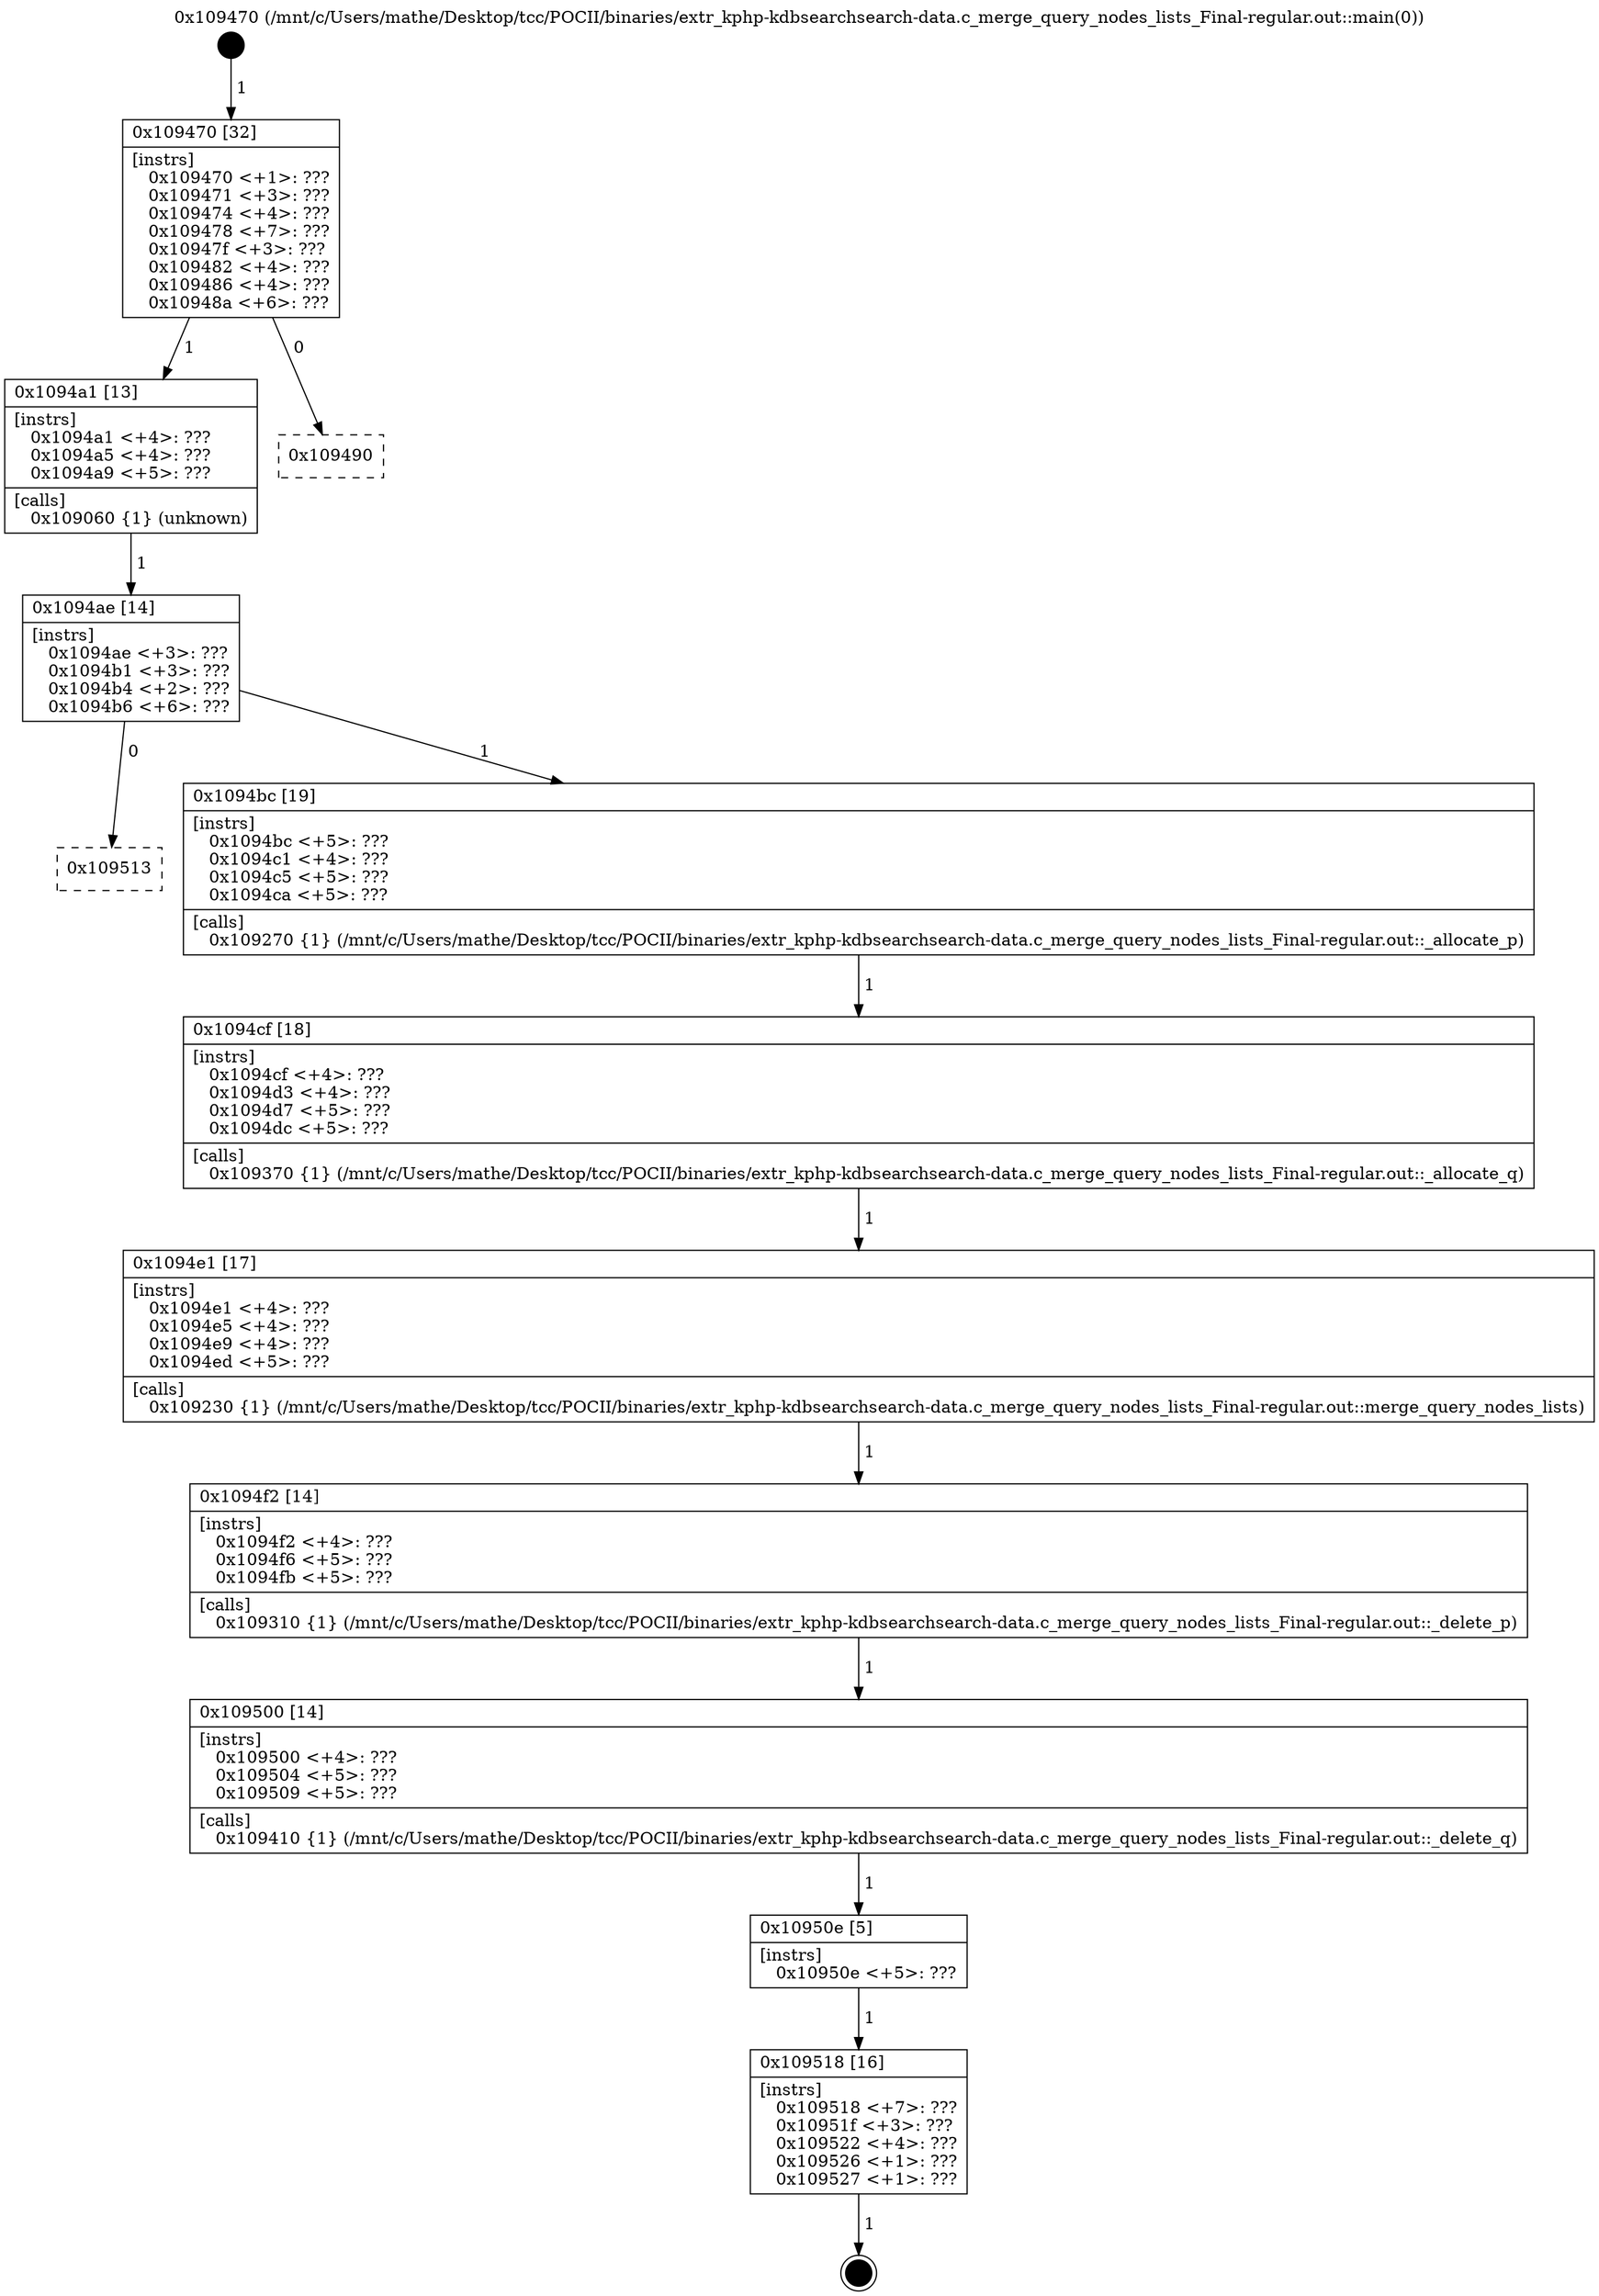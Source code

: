 digraph "0x109470" {
  label = "0x109470 (/mnt/c/Users/mathe/Desktop/tcc/POCII/binaries/extr_kphp-kdbsearchsearch-data.c_merge_query_nodes_lists_Final-regular.out::main(0))"
  labelloc = "t"
  node[shape=record]

  Entry [label="",width=0.3,height=0.3,shape=circle,fillcolor=black,style=filled]
  "0x109470" [label="{
     0x109470 [32]\l
     | [instrs]\l
     &nbsp;&nbsp;0x109470 \<+1\>: ???\l
     &nbsp;&nbsp;0x109471 \<+3\>: ???\l
     &nbsp;&nbsp;0x109474 \<+4\>: ???\l
     &nbsp;&nbsp;0x109478 \<+7\>: ???\l
     &nbsp;&nbsp;0x10947f \<+3\>: ???\l
     &nbsp;&nbsp;0x109482 \<+4\>: ???\l
     &nbsp;&nbsp;0x109486 \<+4\>: ???\l
     &nbsp;&nbsp;0x10948a \<+6\>: ???\l
  }"]
  "0x1094a1" [label="{
     0x1094a1 [13]\l
     | [instrs]\l
     &nbsp;&nbsp;0x1094a1 \<+4\>: ???\l
     &nbsp;&nbsp;0x1094a5 \<+4\>: ???\l
     &nbsp;&nbsp;0x1094a9 \<+5\>: ???\l
     | [calls]\l
     &nbsp;&nbsp;0x109060 \{1\} (unknown)\l
  }"]
  "0x109490" [label="{
     0x109490\l
  }", style=dashed]
  "0x1094ae" [label="{
     0x1094ae [14]\l
     | [instrs]\l
     &nbsp;&nbsp;0x1094ae \<+3\>: ???\l
     &nbsp;&nbsp;0x1094b1 \<+3\>: ???\l
     &nbsp;&nbsp;0x1094b4 \<+2\>: ???\l
     &nbsp;&nbsp;0x1094b6 \<+6\>: ???\l
  }"]
  "0x109513" [label="{
     0x109513\l
  }", style=dashed]
  "0x1094bc" [label="{
     0x1094bc [19]\l
     | [instrs]\l
     &nbsp;&nbsp;0x1094bc \<+5\>: ???\l
     &nbsp;&nbsp;0x1094c1 \<+4\>: ???\l
     &nbsp;&nbsp;0x1094c5 \<+5\>: ???\l
     &nbsp;&nbsp;0x1094ca \<+5\>: ???\l
     | [calls]\l
     &nbsp;&nbsp;0x109270 \{1\} (/mnt/c/Users/mathe/Desktop/tcc/POCII/binaries/extr_kphp-kdbsearchsearch-data.c_merge_query_nodes_lists_Final-regular.out::_allocate_p)\l
  }"]
  Exit [label="",width=0.3,height=0.3,shape=circle,fillcolor=black,style=filled,peripheries=2]
  "0x1094cf" [label="{
     0x1094cf [18]\l
     | [instrs]\l
     &nbsp;&nbsp;0x1094cf \<+4\>: ???\l
     &nbsp;&nbsp;0x1094d3 \<+4\>: ???\l
     &nbsp;&nbsp;0x1094d7 \<+5\>: ???\l
     &nbsp;&nbsp;0x1094dc \<+5\>: ???\l
     | [calls]\l
     &nbsp;&nbsp;0x109370 \{1\} (/mnt/c/Users/mathe/Desktop/tcc/POCII/binaries/extr_kphp-kdbsearchsearch-data.c_merge_query_nodes_lists_Final-regular.out::_allocate_q)\l
  }"]
  "0x1094e1" [label="{
     0x1094e1 [17]\l
     | [instrs]\l
     &nbsp;&nbsp;0x1094e1 \<+4\>: ???\l
     &nbsp;&nbsp;0x1094e5 \<+4\>: ???\l
     &nbsp;&nbsp;0x1094e9 \<+4\>: ???\l
     &nbsp;&nbsp;0x1094ed \<+5\>: ???\l
     | [calls]\l
     &nbsp;&nbsp;0x109230 \{1\} (/mnt/c/Users/mathe/Desktop/tcc/POCII/binaries/extr_kphp-kdbsearchsearch-data.c_merge_query_nodes_lists_Final-regular.out::merge_query_nodes_lists)\l
  }"]
  "0x1094f2" [label="{
     0x1094f2 [14]\l
     | [instrs]\l
     &nbsp;&nbsp;0x1094f2 \<+4\>: ???\l
     &nbsp;&nbsp;0x1094f6 \<+5\>: ???\l
     &nbsp;&nbsp;0x1094fb \<+5\>: ???\l
     | [calls]\l
     &nbsp;&nbsp;0x109310 \{1\} (/mnt/c/Users/mathe/Desktop/tcc/POCII/binaries/extr_kphp-kdbsearchsearch-data.c_merge_query_nodes_lists_Final-regular.out::_delete_p)\l
  }"]
  "0x109500" [label="{
     0x109500 [14]\l
     | [instrs]\l
     &nbsp;&nbsp;0x109500 \<+4\>: ???\l
     &nbsp;&nbsp;0x109504 \<+5\>: ???\l
     &nbsp;&nbsp;0x109509 \<+5\>: ???\l
     | [calls]\l
     &nbsp;&nbsp;0x109410 \{1\} (/mnt/c/Users/mathe/Desktop/tcc/POCII/binaries/extr_kphp-kdbsearchsearch-data.c_merge_query_nodes_lists_Final-regular.out::_delete_q)\l
  }"]
  "0x10950e" [label="{
     0x10950e [5]\l
     | [instrs]\l
     &nbsp;&nbsp;0x10950e \<+5\>: ???\l
  }"]
  "0x109518" [label="{
     0x109518 [16]\l
     | [instrs]\l
     &nbsp;&nbsp;0x109518 \<+7\>: ???\l
     &nbsp;&nbsp;0x10951f \<+3\>: ???\l
     &nbsp;&nbsp;0x109522 \<+4\>: ???\l
     &nbsp;&nbsp;0x109526 \<+1\>: ???\l
     &nbsp;&nbsp;0x109527 \<+1\>: ???\l
  }"]
  Entry -> "0x109470" [label=" 1"]
  "0x109470" -> "0x1094a1" [label=" 1"]
  "0x109470" -> "0x109490" [label=" 0"]
  "0x1094a1" -> "0x1094ae" [label=" 1"]
  "0x1094ae" -> "0x109513" [label=" 0"]
  "0x1094ae" -> "0x1094bc" [label=" 1"]
  "0x109518" -> Exit [label=" 1"]
  "0x1094bc" -> "0x1094cf" [label=" 1"]
  "0x1094cf" -> "0x1094e1" [label=" 1"]
  "0x1094e1" -> "0x1094f2" [label=" 1"]
  "0x1094f2" -> "0x109500" [label=" 1"]
  "0x109500" -> "0x10950e" [label=" 1"]
  "0x10950e" -> "0x109518" [label=" 1"]
}
